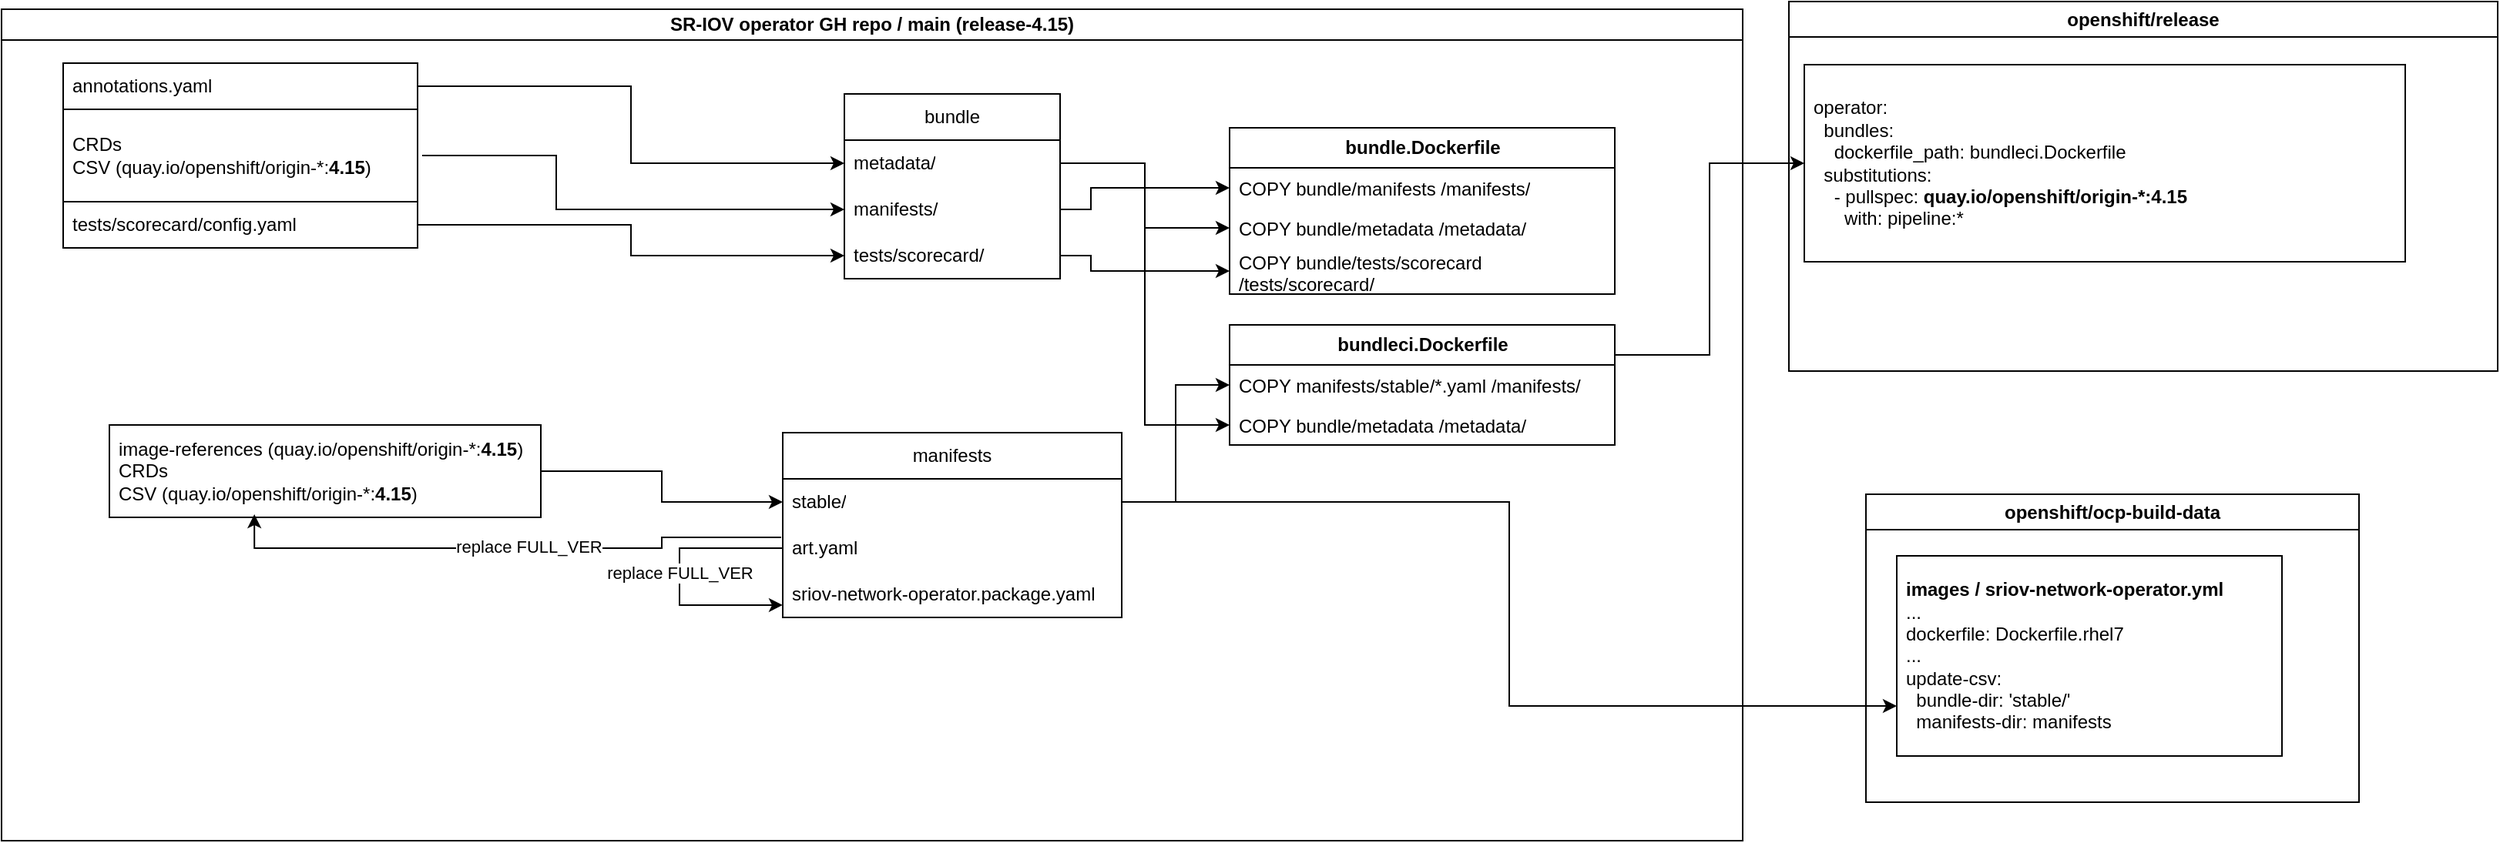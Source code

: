 <mxfile version="22.0.8" type="github">
  <diagram name="Page-1" id="sTu0KwII7Odr_S1mqN8S">
    <mxGraphModel dx="1114" dy="640" grid="1" gridSize="10" guides="1" tooltips="1" connect="1" arrows="1" fold="1" page="1" pageScale="1" pageWidth="827" pageHeight="1169" math="0" shadow="0">
      <root>
        <mxCell id="0" />
        <mxCell id="1" parent="0" />
        <mxCell id="m8FT9cvH0laz2Xrom1V6-1" value="SR-IOV operator GH repo / main (release-4.15)" style="swimlane;whiteSpace=wrap;html=1;startSize=20;" parent="1" vertex="1">
          <mxGeometry x="20" y="45" width="1130" height="540" as="geometry">
            <mxRectangle x="20" y="45" width="180" height="30" as="alternateBounds" />
          </mxGeometry>
        </mxCell>
        <mxCell id="m8FT9cvH0laz2Xrom1V6-10" style="edgeStyle=orthogonalEdgeStyle;rounded=0;orthogonalLoop=1;jettySize=auto;html=1;exitX=1;exitY=0.5;exitDx=0;exitDy=0;entryX=0;entryY=0.5;entryDx=0;entryDy=0;" parent="m8FT9cvH0laz2Xrom1V6-1" source="m8FT9cvH0laz2Xrom1V6-79" target="m8FT9cvH0laz2Xrom1V6-30" edge="1">
          <mxGeometry relative="1" as="geometry">
            <mxPoint x="667" y="327.5" as="sourcePoint" />
            <mxPoint x="757" y="87.5" as="targetPoint" />
          </mxGeometry>
        </mxCell>
        <mxCell id="m8FT9cvH0laz2Xrom1V6-9" style="edgeStyle=orthogonalEdgeStyle;rounded=0;orthogonalLoop=1;jettySize=auto;html=1;exitX=1;exitY=0.5;exitDx=0;exitDy=0;entryX=0;entryY=0.5;entryDx=0;entryDy=0;" parent="m8FT9cvH0laz2Xrom1V6-1" source="m8FT9cvH0laz2Xrom1V6-40" target="m8FT9cvH0laz2Xrom1V6-31" edge="1">
          <mxGeometry relative="1" as="geometry">
            <mxPoint x="697" y="90" as="sourcePoint" />
            <mxPoint x="757" y="152.5" as="targetPoint" />
          </mxGeometry>
        </mxCell>
        <mxCell id="m8FT9cvH0laz2Xrom1V6-29" value="&lt;b style=&quot;border-color: var(--border-color);&quot;&gt;bundleci.Dockerfile&lt;/b&gt;" style="swimlane;fontStyle=0;childLayout=stackLayout;horizontal=1;startSize=26;fillColor=none;horizontalStack=0;resizeParent=1;resizeParentMax=0;resizeLast=0;collapsible=1;marginBottom=0;html=1;" parent="m8FT9cvH0laz2Xrom1V6-1" vertex="1">
          <mxGeometry x="797" y="205" width="250" height="78" as="geometry" />
        </mxCell>
        <mxCell id="m8FT9cvH0laz2Xrom1V6-30" value="COPY manifests/stable/*.yaml /manifests/" style="text;strokeColor=none;fillColor=none;align=left;verticalAlign=top;spacingLeft=4;spacingRight=4;overflow=hidden;rotatable=0;points=[[0,0.5],[1,0.5]];portConstraint=eastwest;whiteSpace=wrap;html=1;" parent="m8FT9cvH0laz2Xrom1V6-29" vertex="1">
          <mxGeometry y="26" width="250" height="26" as="geometry" />
        </mxCell>
        <mxCell id="m8FT9cvH0laz2Xrom1V6-31" value="COPY bundle/metadata /metadata/" style="text;strokeColor=none;fillColor=none;align=left;verticalAlign=top;spacingLeft=4;spacingRight=4;overflow=hidden;rotatable=0;points=[[0,0.5],[1,0.5]];portConstraint=eastwest;whiteSpace=wrap;html=1;" parent="m8FT9cvH0laz2Xrom1V6-29" vertex="1">
          <mxGeometry y="52" width="250" height="26" as="geometry" />
        </mxCell>
        <mxCell id="m8FT9cvH0laz2Xrom1V6-39" value="bundle" style="swimlane;fontStyle=0;childLayout=stackLayout;horizontal=1;startSize=30;horizontalStack=0;resizeParent=1;resizeParentMax=0;resizeLast=0;collapsible=1;marginBottom=0;whiteSpace=wrap;html=1;" parent="m8FT9cvH0laz2Xrom1V6-1" vertex="1">
          <mxGeometry x="547" y="55" width="140" height="120" as="geometry" />
        </mxCell>
        <mxCell id="m8FT9cvH0laz2Xrom1V6-40" value="metadata/" style="text;strokeColor=none;fillColor=none;align=left;verticalAlign=middle;spacingLeft=4;spacingRight=4;overflow=hidden;points=[[0,0.5],[1,0.5]];portConstraint=eastwest;rotatable=0;whiteSpace=wrap;html=1;" parent="m8FT9cvH0laz2Xrom1V6-39" vertex="1">
          <mxGeometry y="30" width="140" height="30" as="geometry" />
        </mxCell>
        <mxCell id="m8FT9cvH0laz2Xrom1V6-41" value="manifests/" style="text;strokeColor=none;fillColor=none;align=left;verticalAlign=middle;spacingLeft=4;spacingRight=4;overflow=hidden;points=[[0,0.5],[1,0.5]];portConstraint=eastwest;rotatable=0;whiteSpace=wrap;html=1;" parent="m8FT9cvH0laz2Xrom1V6-39" vertex="1">
          <mxGeometry y="60" width="140" height="30" as="geometry" />
        </mxCell>
        <mxCell id="m8FT9cvH0laz2Xrom1V6-42" value="tests/scorecard/" style="text;strokeColor=none;fillColor=none;align=left;verticalAlign=middle;spacingLeft=4;spacingRight=4;overflow=hidden;points=[[0,0.5],[1,0.5]];portConstraint=eastwest;rotatable=0;whiteSpace=wrap;html=1;" parent="m8FT9cvH0laz2Xrom1V6-39" vertex="1">
          <mxGeometry y="90" width="140" height="30" as="geometry" />
        </mxCell>
        <mxCell id="m8FT9cvH0laz2Xrom1V6-34" value="&lt;b style=&quot;border-color: var(--border-color);&quot;&gt;bundle.Dockerfile&lt;/b&gt;" style="swimlane;fontStyle=0;childLayout=stackLayout;horizontal=1;startSize=26;fillColor=none;horizontalStack=0;resizeParent=1;resizeParentMax=0;resizeLast=0;collapsible=1;marginBottom=0;html=1;" parent="m8FT9cvH0laz2Xrom1V6-1" vertex="1">
          <mxGeometry x="797" y="77" width="250" height="108" as="geometry" />
        </mxCell>
        <mxCell id="m8FT9cvH0laz2Xrom1V6-35" value="&lt;div&gt;COPY bundle/manifests /manifests/&lt;/div&gt;" style="text;strokeColor=none;fillColor=none;align=left;verticalAlign=top;spacingLeft=4;spacingRight=4;overflow=hidden;rotatable=0;points=[[0,0.5],[1,0.5]];portConstraint=eastwest;whiteSpace=wrap;html=1;" parent="m8FT9cvH0laz2Xrom1V6-34" vertex="1">
          <mxGeometry y="26" width="250" height="26" as="geometry" />
        </mxCell>
        <mxCell id="m8FT9cvH0laz2Xrom1V6-36" value="&lt;div&gt;COPY bundle/metadata /metadata/&lt;/div&gt;" style="text;strokeColor=none;fillColor=none;align=left;verticalAlign=top;spacingLeft=4;spacingRight=4;overflow=hidden;rotatable=0;points=[[0,0.5],[1,0.5]];portConstraint=eastwest;whiteSpace=wrap;html=1;" parent="m8FT9cvH0laz2Xrom1V6-34" vertex="1">
          <mxGeometry y="52" width="250" height="26" as="geometry" />
        </mxCell>
        <mxCell id="m8FT9cvH0laz2Xrom1V6-37" value="COPY bundle/tests/scorecard /tests/scorecard/" style="text;strokeColor=none;fillColor=none;align=left;verticalAlign=middle;spacingLeft=4;spacingRight=4;overflow=hidden;points=[[0,0.5],[1,0.5]];portConstraint=eastwest;rotatable=0;whiteSpace=wrap;html=1;" parent="m8FT9cvH0laz2Xrom1V6-34" vertex="1">
          <mxGeometry y="78" width="250" height="30" as="geometry" />
        </mxCell>
        <mxCell id="m8FT9cvH0laz2Xrom1V6-43" style="edgeStyle=orthogonalEdgeStyle;rounded=0;orthogonalLoop=1;jettySize=auto;html=1;exitX=1;exitY=0.5;exitDx=0;exitDy=0;entryX=0;entryY=0.5;entryDx=0;entryDy=0;" parent="m8FT9cvH0laz2Xrom1V6-1" source="m8FT9cvH0laz2Xrom1V6-40" target="m8FT9cvH0laz2Xrom1V6-36" edge="1">
          <mxGeometry relative="1" as="geometry" />
        </mxCell>
        <mxCell id="m8FT9cvH0laz2Xrom1V6-44" style="edgeStyle=orthogonalEdgeStyle;rounded=0;orthogonalLoop=1;jettySize=auto;html=1;exitX=1;exitY=0.5;exitDx=0;exitDy=0;entryX=0;entryY=0.5;entryDx=0;entryDy=0;" parent="m8FT9cvH0laz2Xrom1V6-1" source="m8FT9cvH0laz2Xrom1V6-41" target="m8FT9cvH0laz2Xrom1V6-35" edge="1">
          <mxGeometry relative="1" as="geometry">
            <Array as="points">
              <mxPoint x="707" y="130" />
              <mxPoint x="707" y="116" />
            </Array>
          </mxGeometry>
        </mxCell>
        <mxCell id="m8FT9cvH0laz2Xrom1V6-45" style="edgeStyle=orthogonalEdgeStyle;rounded=0;orthogonalLoop=1;jettySize=auto;html=1;exitX=1;exitY=0.5;exitDx=0;exitDy=0;" parent="m8FT9cvH0laz2Xrom1V6-1" source="m8FT9cvH0laz2Xrom1V6-42" target="m8FT9cvH0laz2Xrom1V6-37" edge="1">
          <mxGeometry relative="1" as="geometry">
            <Array as="points">
              <mxPoint x="707" y="160" />
              <mxPoint x="707" y="170" />
            </Array>
          </mxGeometry>
        </mxCell>
        <mxCell id="m8FT9cvH0laz2Xrom1V6-50" style="edgeStyle=orthogonalEdgeStyle;rounded=0;orthogonalLoop=1;jettySize=auto;html=1;entryX=0;entryY=0.5;entryDx=0;entryDy=0;" parent="m8FT9cvH0laz2Xrom1V6-1" source="m8FT9cvH0laz2Xrom1V6-49" target="m8FT9cvH0laz2Xrom1V6-41" edge="1">
          <mxGeometry relative="1" as="geometry">
            <Array as="points">
              <mxPoint x="360" y="95" />
              <mxPoint x="360" y="130" />
            </Array>
          </mxGeometry>
        </mxCell>
        <mxCell id="m8FT9cvH0laz2Xrom1V6-49" value="CRDs&lt;br&gt;CSV (quay.io/openshift/origin-*:&lt;b&gt;4.15&lt;/b&gt;)" style="rounded=0;whiteSpace=wrap;html=1;align=left;perimeterSpacing=3;spacing=6;" parent="m8FT9cvH0laz2Xrom1V6-1" vertex="1">
          <mxGeometry x="40" y="65" width="230" height="60" as="geometry" />
        </mxCell>
        <mxCell id="m8FT9cvH0laz2Xrom1V6-52" style="edgeStyle=orthogonalEdgeStyle;rounded=0;orthogonalLoop=1;jettySize=auto;html=1;exitX=1;exitY=0.5;exitDx=0;exitDy=0;entryX=0;entryY=0.5;entryDx=0;entryDy=0;" parent="m8FT9cvH0laz2Xrom1V6-1" source="m8FT9cvH0laz2Xrom1V6-51" target="m8FT9cvH0laz2Xrom1V6-40" edge="1">
          <mxGeometry relative="1" as="geometry" />
        </mxCell>
        <mxCell id="m8FT9cvH0laz2Xrom1V6-51" value="annotations.yaml" style="rounded=0;whiteSpace=wrap;html=1;align=left;spacing=6;" parent="m8FT9cvH0laz2Xrom1V6-1" vertex="1">
          <mxGeometry x="40" y="35" width="230" height="30" as="geometry" />
        </mxCell>
        <mxCell id="m8FT9cvH0laz2Xrom1V6-76" style="edgeStyle=orthogonalEdgeStyle;rounded=0;orthogonalLoop=1;jettySize=auto;html=1;entryX=0;entryY=0.5;entryDx=0;entryDy=0;" parent="m8FT9cvH0laz2Xrom1V6-1" source="m8FT9cvH0laz2Xrom1V6-75" target="m8FT9cvH0laz2Xrom1V6-42" edge="1">
          <mxGeometry relative="1" as="geometry" />
        </mxCell>
        <mxCell id="m8FT9cvH0laz2Xrom1V6-75" value="tests/scorecard/config.yaml" style="rounded=0;whiteSpace=wrap;html=1;align=left;spacing=6;" parent="m8FT9cvH0laz2Xrom1V6-1" vertex="1">
          <mxGeometry x="40" y="125" width="230" height="30" as="geometry" />
        </mxCell>
        <mxCell id="m8FT9cvH0laz2Xrom1V6-78" value="manifests" style="swimlane;fontStyle=0;childLayout=stackLayout;horizontal=1;startSize=30;horizontalStack=0;resizeParent=1;resizeParentMax=0;resizeLast=0;collapsible=1;marginBottom=0;whiteSpace=wrap;html=1;" parent="m8FT9cvH0laz2Xrom1V6-1" vertex="1">
          <mxGeometry x="507" y="275" width="220" height="120" as="geometry" />
        </mxCell>
        <mxCell id="m8FT9cvH0laz2Xrom1V6-79" value="stable/" style="text;strokeColor=none;fillColor=none;align=left;verticalAlign=middle;spacingLeft=4;spacingRight=4;overflow=hidden;points=[[0,0.5],[1,0.5]];portConstraint=eastwest;rotatable=0;whiteSpace=wrap;html=1;" parent="m8FT9cvH0laz2Xrom1V6-78" vertex="1">
          <mxGeometry y="30" width="220" height="30" as="geometry" />
        </mxCell>
        <mxCell id="m8FT9cvH0laz2Xrom1V6-80" value="art.yaml" style="text;strokeColor=none;fillColor=none;align=left;verticalAlign=middle;spacingLeft=4;spacingRight=4;overflow=hidden;points=[[0,0.5],[1,0.5]];portConstraint=eastwest;rotatable=0;whiteSpace=wrap;html=1;" parent="m8FT9cvH0laz2Xrom1V6-78" vertex="1">
          <mxGeometry y="60" width="220" height="30" as="geometry" />
        </mxCell>
        <mxCell id="m8FT9cvH0laz2Xrom1V6-81" value="sriov-network-operator.package.yaml" style="text;strokeColor=none;fillColor=none;align=left;verticalAlign=middle;spacingLeft=4;spacingRight=4;overflow=hidden;points=[[0,0.5],[1,0.5]];portConstraint=eastwest;rotatable=0;whiteSpace=wrap;html=1;" parent="m8FT9cvH0laz2Xrom1V6-78" vertex="1">
          <mxGeometry y="90" width="220" height="30" as="geometry" />
        </mxCell>
        <mxCell id="m8FT9cvH0laz2Xrom1V6-115" style="edgeStyle=orthogonalEdgeStyle;rounded=0;orthogonalLoop=1;jettySize=auto;html=1;entryX=0;entryY=0.733;entryDx=0;entryDy=0;entryPerimeter=0;" parent="m8FT9cvH0laz2Xrom1V6-78" source="m8FT9cvH0laz2Xrom1V6-80" target="m8FT9cvH0laz2Xrom1V6-81" edge="1">
          <mxGeometry relative="1" as="geometry">
            <Array as="points">
              <mxPoint x="-67" y="75" />
              <mxPoint x="-67" y="112" />
            </Array>
          </mxGeometry>
        </mxCell>
        <mxCell id="m8FT9cvH0laz2Xrom1V6-116" value="replace FULL_VER" style="edgeLabel;html=1;align=center;verticalAlign=middle;resizable=0;points=[];" parent="m8FT9cvH0laz2Xrom1V6-115" vertex="1" connectable="0">
          <mxGeometry x="-0.029" relative="1" as="geometry">
            <mxPoint as="offset" />
          </mxGeometry>
        </mxCell>
        <mxCell id="m8FT9cvH0laz2Xrom1V6-82" value="image-references (quay.io/openshift/origin-*:&lt;b&gt;4.15&lt;/b&gt;)&lt;br&gt;CRDs&lt;br style=&quot;border-color: var(--border-color);&quot;&gt;CSV (quay.io/openshift/origin-*:&lt;b style=&quot;border-color: var(--border-color);&quot;&gt;4.15&lt;/b&gt;)" style="rounded=0;whiteSpace=wrap;html=1;align=left;spacing=6;" parent="m8FT9cvH0laz2Xrom1V6-1" vertex="1">
          <mxGeometry x="70" y="270" width="280" height="60" as="geometry" />
        </mxCell>
        <mxCell id="m8FT9cvH0laz2Xrom1V6-83" style="edgeStyle=orthogonalEdgeStyle;rounded=0;orthogonalLoop=1;jettySize=auto;html=1;entryX=0;entryY=0.5;entryDx=0;entryDy=0;" parent="m8FT9cvH0laz2Xrom1V6-1" source="m8FT9cvH0laz2Xrom1V6-82" target="m8FT9cvH0laz2Xrom1V6-79" edge="1">
          <mxGeometry relative="1" as="geometry" />
        </mxCell>
        <mxCell id="m8FT9cvH0laz2Xrom1V6-113" style="edgeStyle=orthogonalEdgeStyle;rounded=0;orthogonalLoop=1;jettySize=auto;html=1;entryX=0.336;entryY=0.967;entryDx=0;entryDy=0;entryPerimeter=0;exitX=-0.005;exitY=0.267;exitDx=0;exitDy=0;exitPerimeter=0;" parent="m8FT9cvH0laz2Xrom1V6-1" source="m8FT9cvH0laz2Xrom1V6-80" target="m8FT9cvH0laz2Xrom1V6-82" edge="1">
          <mxGeometry relative="1" as="geometry" />
        </mxCell>
        <mxCell id="m8FT9cvH0laz2Xrom1V6-114" value="replace FULL_VER" style="edgeLabel;html=1;align=center;verticalAlign=middle;resizable=0;points=[];" parent="m8FT9cvH0laz2Xrom1V6-113" vertex="1" connectable="0">
          <mxGeometry x="-0.074" y="-1" relative="1" as="geometry">
            <mxPoint as="offset" />
          </mxGeometry>
        </mxCell>
        <mxCell id="m8FT9cvH0laz2Xrom1V6-2" value="openshift/release" style="swimlane;whiteSpace=wrap;html=1;" parent="1" vertex="1">
          <mxGeometry x="1180" y="40" width="460" height="240" as="geometry" />
        </mxCell>
        <mxCell id="htjPnQBtPb3Rh6_5kIO4-2" value="operator:&lt;br&gt;&amp;nbsp; bundles:&lt;br&gt;&amp;nbsp; &amp;nbsp;&amp;nbsp;dockerfile_path: bundleci.Dockerfile&lt;br&gt;&amp;nbsp; substitutions:&lt;br&gt;&amp;nbsp; &amp;nbsp;&amp;nbsp;- pullspec: &lt;b&gt;quay.io/openshift/origin-*:4.15&lt;/b&gt;&lt;div&gt;&amp;nbsp; &amp;nbsp; &amp;nbsp; with: pipeline:*&lt;/div&gt;" style="rounded=0;whiteSpace=wrap;html=1;align=left;spacing=6;" vertex="1" parent="m8FT9cvH0laz2Xrom1V6-2">
          <mxGeometry x="10" y="41" width="390" height="128" as="geometry" />
        </mxCell>
        <mxCell id="m8FT9cvH0laz2Xrom1V6-3" value="openshift/ocp-build-data" style="swimlane;whiteSpace=wrap;html=1;" parent="1" vertex="1">
          <mxGeometry x="1230" y="360" width="320" height="200" as="geometry" />
        </mxCell>
        <mxCell id="htjPnQBtPb3Rh6_5kIO4-6" value="&lt;div&gt;&lt;b&gt;images&amp;nbsp;&lt;span style=&quot;background-color: initial;&quot;&gt;/ sriov-network-operator.yml&lt;/span&gt;&lt;/b&gt;&lt;/div&gt;&lt;div&gt;&lt;span style=&quot;background-color: initial;&quot;&gt;...&lt;br&gt;dockerfile: Dockerfile.rhel7&lt;br&gt;...&lt;br&gt;&lt;div&gt;update-csv:&lt;/div&gt;&lt;div&gt;&amp;nbsp; bundle-dir: &#39;stable/&#39;&lt;/div&gt;&lt;div&gt;&amp;nbsp; manifests-dir: manifests&lt;/div&gt;&lt;/span&gt;&lt;/div&gt;" style="rounded=0;whiteSpace=wrap;html=1;align=left;spacing=6;" vertex="1" parent="m8FT9cvH0laz2Xrom1V6-3">
          <mxGeometry x="20" y="40" width="250" height="130" as="geometry" />
        </mxCell>
        <mxCell id="htjPnQBtPb3Rh6_5kIO4-4" style="edgeStyle=orthogonalEdgeStyle;rounded=0;orthogonalLoop=1;jettySize=auto;html=1;exitX=1;exitY=0.25;exitDx=0;exitDy=0;entryX=0;entryY=0.5;entryDx=0;entryDy=0;" edge="1" parent="1" source="m8FT9cvH0laz2Xrom1V6-29" target="htjPnQBtPb3Rh6_5kIO4-2">
          <mxGeometry relative="1" as="geometry" />
        </mxCell>
        <mxCell id="htjPnQBtPb3Rh6_5kIO4-7" style="edgeStyle=orthogonalEdgeStyle;rounded=0;orthogonalLoop=1;jettySize=auto;html=1;exitX=1;exitY=0.5;exitDx=0;exitDy=0;entryX=0;entryY=0.75;entryDx=0;entryDy=0;" edge="1" parent="1" source="m8FT9cvH0laz2Xrom1V6-79" target="htjPnQBtPb3Rh6_5kIO4-6">
          <mxGeometry relative="1" as="geometry" />
        </mxCell>
      </root>
    </mxGraphModel>
  </diagram>
</mxfile>
